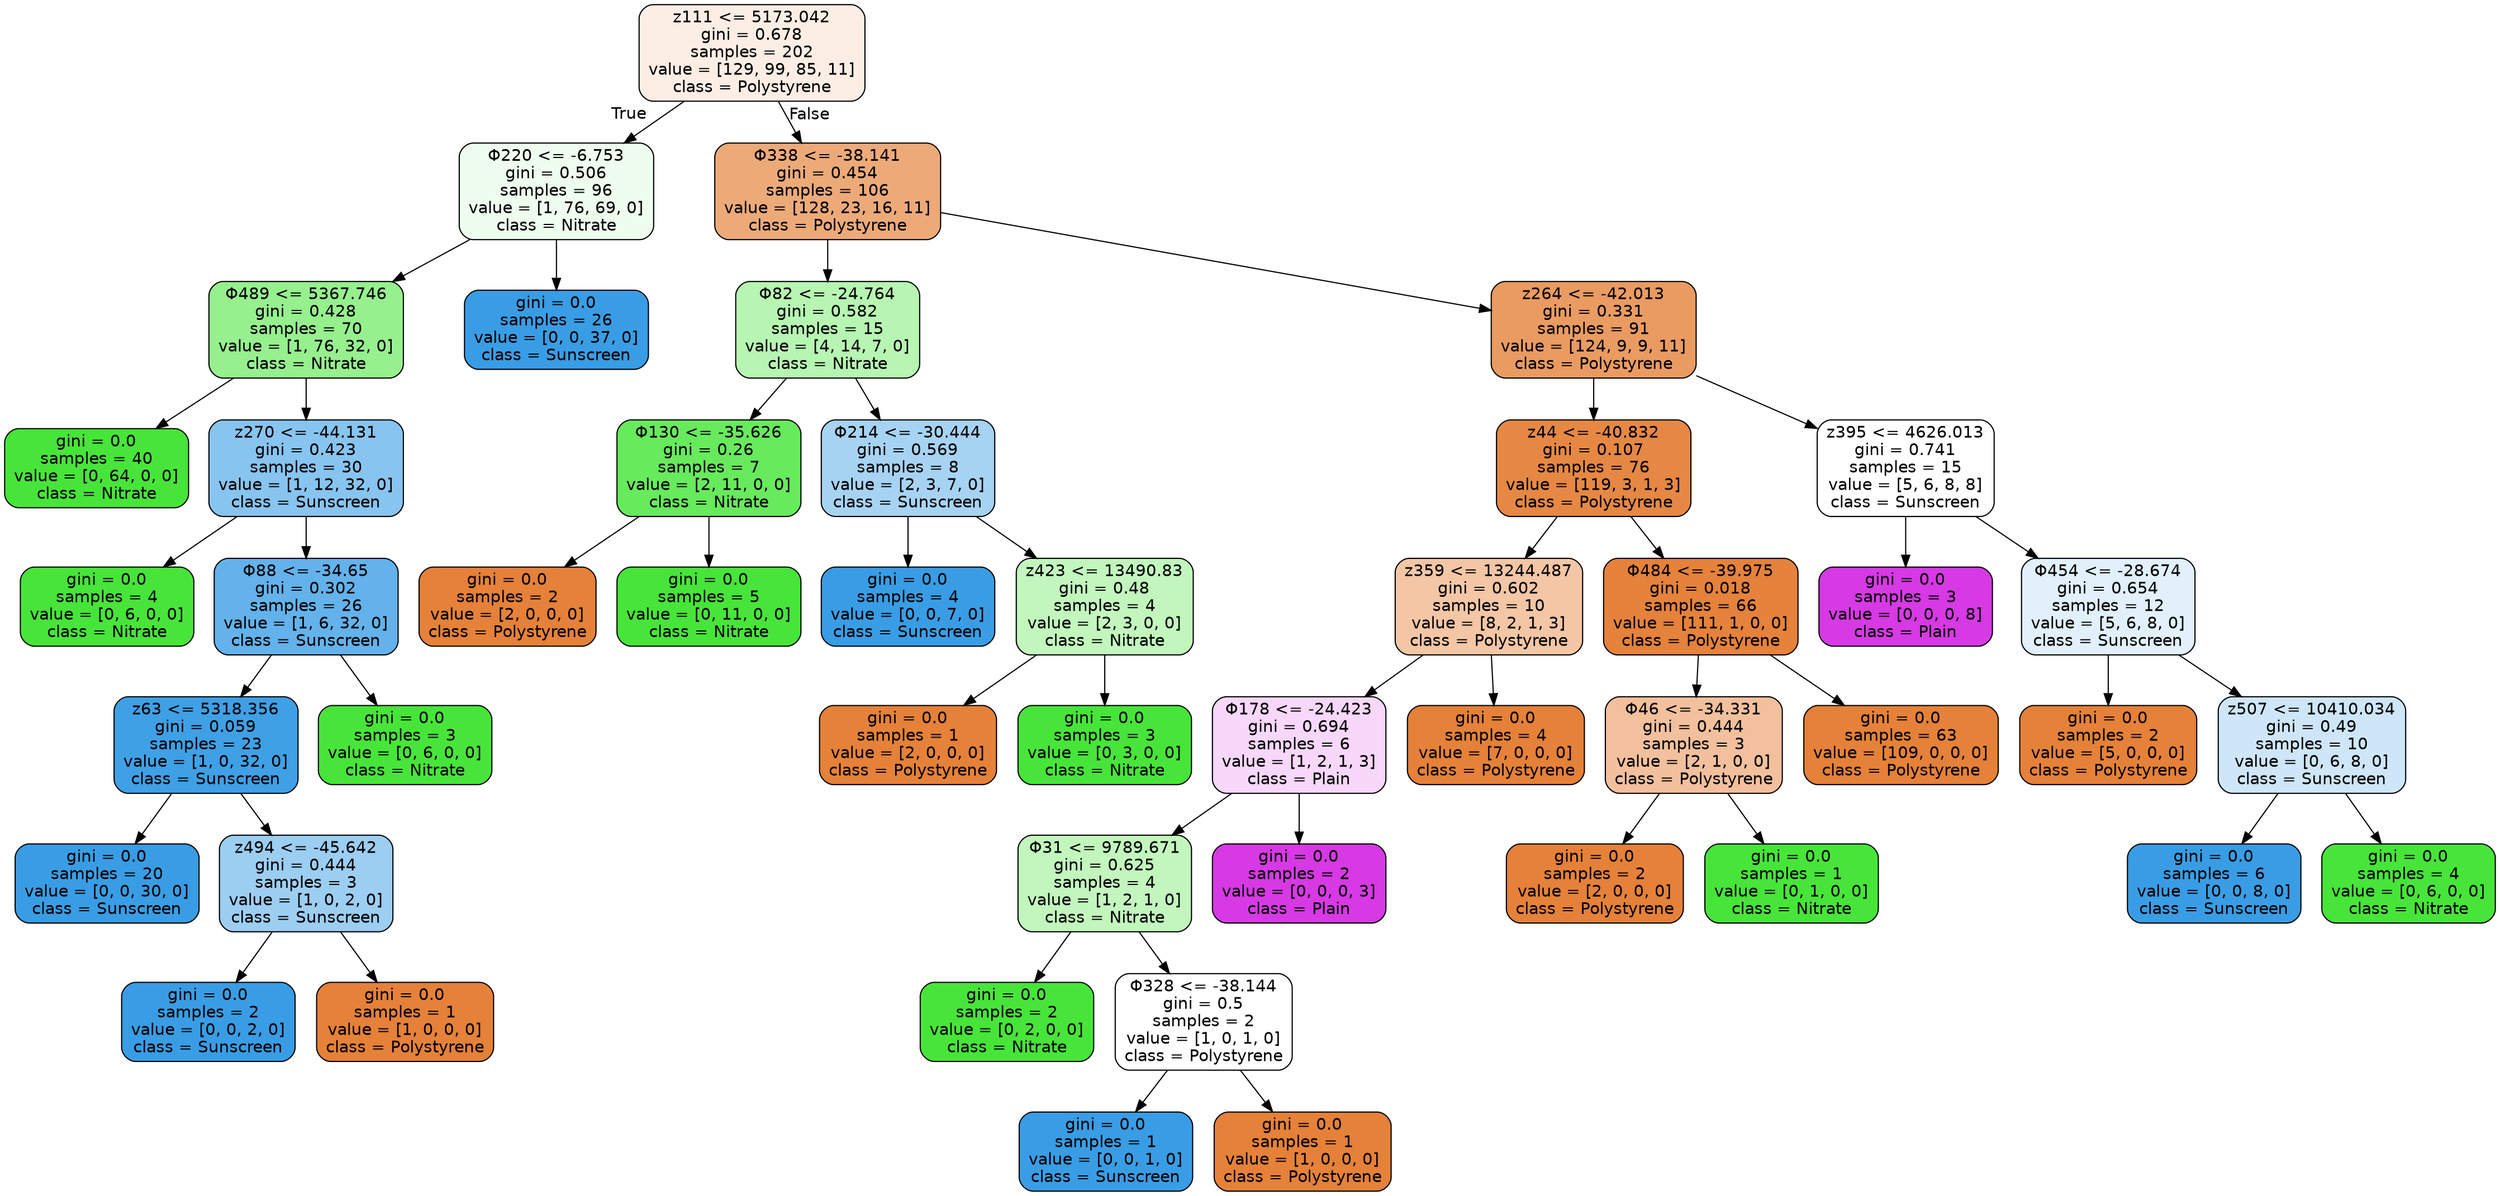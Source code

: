 digraph Tree {
node [shape=box, style="filled, rounded", color="black", fontname="helvetica"] ;
edge [fontname="helvetica"] ;
0 [label="z111 <= 5173.042\ngini = 0.678\nsamples = 202\nvalue = [129, 99, 85, 11]\nclass = Polystyrene", fillcolor="#fceee5"] ;
1 [label="Φ220 <= -6.753\ngini = 0.506\nsamples = 96\nvalue = [1, 76, 69, 0]\nclass = Nitrate", fillcolor="#eefded"] ;
0 -> 1 [labeldistance=2.5, labelangle=45, headlabel="True"] ;
2 [label="Φ489 <= 5367.746\ngini = 0.428\nsamples = 70\nvalue = [1, 76, 32, 0]\nclass = Nitrate", fillcolor="#96f08e"] ;
1 -> 2 ;
3 [label="gini = 0.0\nsamples = 40\nvalue = [0, 64, 0, 0]\nclass = Nitrate", fillcolor="#47e539"] ;
2 -> 3 ;
4 [label="z270 <= -44.131\ngini = 0.423\nsamples = 30\nvalue = [1, 12, 32, 0]\nclass = Sunscreen", fillcolor="#87c4ef"] ;
2 -> 4 ;
5 [label="gini = 0.0\nsamples = 4\nvalue = [0, 6, 0, 0]\nclass = Nitrate", fillcolor="#47e539"] ;
4 -> 5 ;
6 [label="Φ88 <= -34.65\ngini = 0.302\nsamples = 26\nvalue = [1, 6, 32, 0]\nclass = Sunscreen", fillcolor="#63b2eb"] ;
4 -> 6 ;
7 [label="z63 <= 5318.356\ngini = 0.059\nsamples = 23\nvalue = [1, 0, 32, 0]\nclass = Sunscreen", fillcolor="#3fa0e6"] ;
6 -> 7 ;
8 [label="gini = 0.0\nsamples = 20\nvalue = [0, 0, 30, 0]\nclass = Sunscreen", fillcolor="#399de5"] ;
7 -> 8 ;
9 [label="z494 <= -45.642\ngini = 0.444\nsamples = 3\nvalue = [1, 0, 2, 0]\nclass = Sunscreen", fillcolor="#9ccef2"] ;
7 -> 9 ;
10 [label="gini = 0.0\nsamples = 2\nvalue = [0, 0, 2, 0]\nclass = Sunscreen", fillcolor="#399de5"] ;
9 -> 10 ;
11 [label="gini = 0.0\nsamples = 1\nvalue = [1, 0, 0, 0]\nclass = Polystyrene", fillcolor="#e58139"] ;
9 -> 11 ;
12 [label="gini = 0.0\nsamples = 3\nvalue = [0, 6, 0, 0]\nclass = Nitrate", fillcolor="#47e539"] ;
6 -> 12 ;
13 [label="gini = 0.0\nsamples = 26\nvalue = [0, 0, 37, 0]\nclass = Sunscreen", fillcolor="#399de5"] ;
1 -> 13 ;
14 [label="Φ338 <= -38.141\ngini = 0.454\nsamples = 106\nvalue = [128, 23, 16, 11]\nclass = Polystyrene", fillcolor="#edaa79"] ;
0 -> 14 [labeldistance=2.5, labelangle=-45, headlabel="False"] ;
15 [label="Φ82 <= -24.764\ngini = 0.582\nsamples = 15\nvalue = [4, 14, 7, 0]\nclass = Nitrate", fillcolor="#b7f5b2"] ;
14 -> 15 ;
16 [label="Φ130 <= -35.626\ngini = 0.26\nsamples = 7\nvalue = [2, 11, 0, 0]\nclass = Nitrate", fillcolor="#68ea5d"] ;
15 -> 16 ;
17 [label="gini = 0.0\nsamples = 2\nvalue = [2, 0, 0, 0]\nclass = Polystyrene", fillcolor="#e58139"] ;
16 -> 17 ;
18 [label="gini = 0.0\nsamples = 5\nvalue = [0, 11, 0, 0]\nclass = Nitrate", fillcolor="#47e539"] ;
16 -> 18 ;
19 [label="Φ214 <= -30.444\ngini = 0.569\nsamples = 8\nvalue = [2, 3, 7, 0]\nclass = Sunscreen", fillcolor="#a7d3f3"] ;
15 -> 19 ;
20 [label="gini = 0.0\nsamples = 4\nvalue = [0, 0, 7, 0]\nclass = Sunscreen", fillcolor="#399de5"] ;
19 -> 20 ;
21 [label="z423 <= 13490.83\ngini = 0.48\nsamples = 4\nvalue = [2, 3, 0, 0]\nclass = Nitrate", fillcolor="#c2f6bd"] ;
19 -> 21 ;
22 [label="gini = 0.0\nsamples = 1\nvalue = [2, 0, 0, 0]\nclass = Polystyrene", fillcolor="#e58139"] ;
21 -> 22 ;
23 [label="gini = 0.0\nsamples = 3\nvalue = [0, 3, 0, 0]\nclass = Nitrate", fillcolor="#47e539"] ;
21 -> 23 ;
24 [label="z264 <= -42.013\ngini = 0.331\nsamples = 91\nvalue = [124, 9, 9, 11]\nclass = Polystyrene", fillcolor="#ea9b61"] ;
14 -> 24 ;
25 [label="z44 <= -40.832\ngini = 0.107\nsamples = 76\nvalue = [119, 3, 1, 3]\nclass = Polystyrene", fillcolor="#e68844"] ;
24 -> 25 ;
26 [label="z359 <= 13244.487\ngini = 0.602\nsamples = 10\nvalue = [8, 2, 1, 3]\nclass = Polystyrene", fillcolor="#f3c6a5"] ;
25 -> 26 ;
27 [label="Φ178 <= -24.423\ngini = 0.694\nsamples = 6\nvalue = [1, 2, 1, 3]\nclass = Plain", fillcolor="#f7d7fa"] ;
26 -> 27 ;
28 [label="Φ31 <= 9789.671\ngini = 0.625\nsamples = 4\nvalue = [1, 2, 1, 0]\nclass = Nitrate", fillcolor="#c2f6bd"] ;
27 -> 28 ;
29 [label="gini = 0.0\nsamples = 2\nvalue = [0, 2, 0, 0]\nclass = Nitrate", fillcolor="#47e539"] ;
28 -> 29 ;
30 [label="Φ328 <= -38.144\ngini = 0.5\nsamples = 2\nvalue = [1, 0, 1, 0]\nclass = Polystyrene", fillcolor="#ffffff"] ;
28 -> 30 ;
31 [label="gini = 0.0\nsamples = 1\nvalue = [0, 0, 1, 0]\nclass = Sunscreen", fillcolor="#399de5"] ;
30 -> 31 ;
32 [label="gini = 0.0\nsamples = 1\nvalue = [1, 0, 0, 0]\nclass = Polystyrene", fillcolor="#e58139"] ;
30 -> 32 ;
33 [label="gini = 0.0\nsamples = 2\nvalue = [0, 0, 0, 3]\nclass = Plain", fillcolor="#d739e5"] ;
27 -> 33 ;
34 [label="gini = 0.0\nsamples = 4\nvalue = [7, 0, 0, 0]\nclass = Polystyrene", fillcolor="#e58139"] ;
26 -> 34 ;
35 [label="Φ484 <= -39.975\ngini = 0.018\nsamples = 66\nvalue = [111, 1, 0, 0]\nclass = Polystyrene", fillcolor="#e5823b"] ;
25 -> 35 ;
36 [label="Φ46 <= -34.331\ngini = 0.444\nsamples = 3\nvalue = [2, 1, 0, 0]\nclass = Polystyrene", fillcolor="#f2c09c"] ;
35 -> 36 ;
37 [label="gini = 0.0\nsamples = 2\nvalue = [2, 0, 0, 0]\nclass = Polystyrene", fillcolor="#e58139"] ;
36 -> 37 ;
38 [label="gini = 0.0\nsamples = 1\nvalue = [0, 1, 0, 0]\nclass = Nitrate", fillcolor="#47e539"] ;
36 -> 38 ;
39 [label="gini = 0.0\nsamples = 63\nvalue = [109, 0, 0, 0]\nclass = Polystyrene", fillcolor="#e58139"] ;
35 -> 39 ;
40 [label="z395 <= 4626.013\ngini = 0.741\nsamples = 15\nvalue = [5, 6, 8, 8]\nclass = Sunscreen", fillcolor="#ffffff"] ;
24 -> 40 ;
41 [label="gini = 0.0\nsamples = 3\nvalue = [0, 0, 0, 8]\nclass = Plain", fillcolor="#d739e5"] ;
40 -> 41 ;
42 [label="Φ454 <= -28.674\ngini = 0.654\nsamples = 12\nvalue = [5, 6, 8, 0]\nclass = Sunscreen", fillcolor="#e1f0fb"] ;
40 -> 42 ;
43 [label="gini = 0.0\nsamples = 2\nvalue = [5, 0, 0, 0]\nclass = Polystyrene", fillcolor="#e58139"] ;
42 -> 43 ;
44 [label="z507 <= 10410.034\ngini = 0.49\nsamples = 10\nvalue = [0, 6, 8, 0]\nclass = Sunscreen", fillcolor="#cee6f8"] ;
42 -> 44 ;
45 [label="gini = 0.0\nsamples = 6\nvalue = [0, 0, 8, 0]\nclass = Sunscreen", fillcolor="#399de5"] ;
44 -> 45 ;
46 [label="gini = 0.0\nsamples = 4\nvalue = [0, 6, 0, 0]\nclass = Nitrate", fillcolor="#47e539"] ;
44 -> 46 ;
}